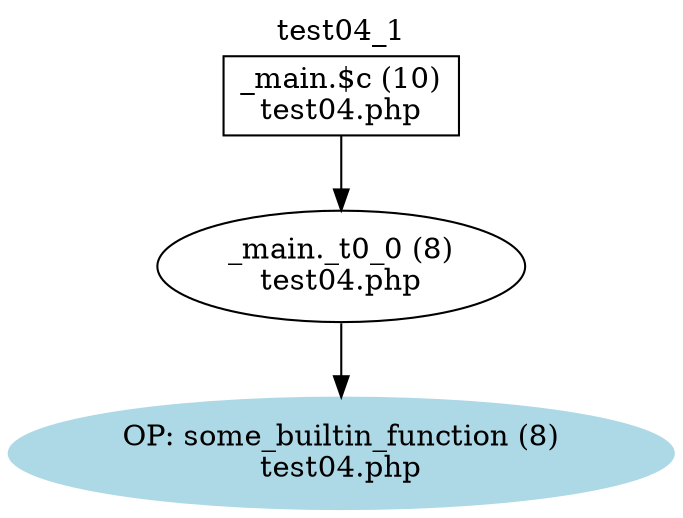 digraph cfg {
  label="test04_1";
  labelloc=t;
  n1 [shape=box, label="_main.$c (10)\ntest04.php"];
  n2 [shape=ellipse, label="_main._t0_0 (8)\ntest04.php"];
  n3 [shape=ellipse, label="OP: some_builtin_function (8)\ntest04.php",style=filled,color=lightblue];
  n1 -> n2;
  n2 -> n3;
}
